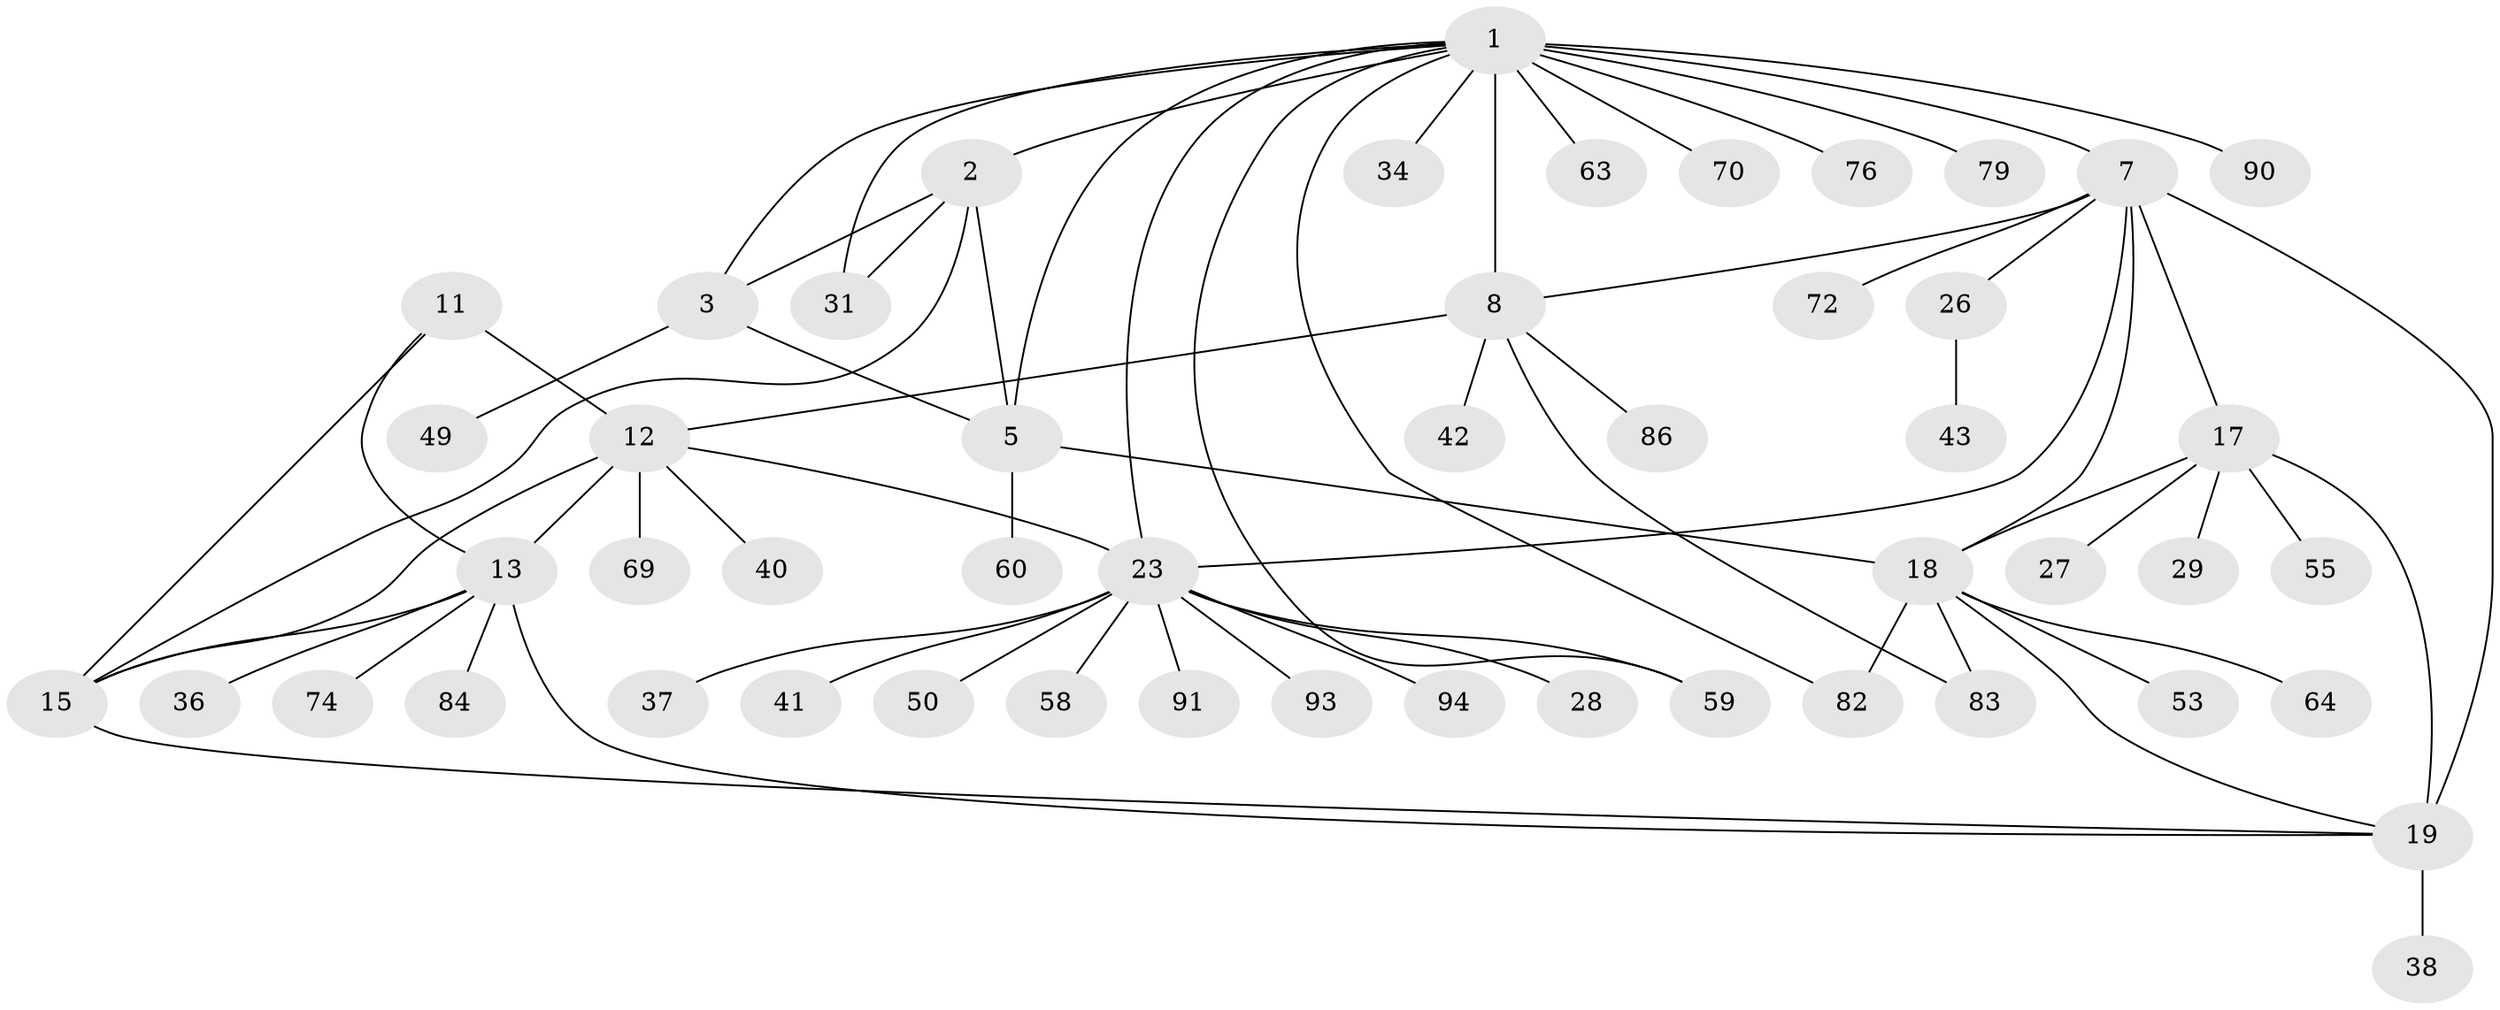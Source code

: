 // original degree distribution, {9: 0.03, 8: 0.05, 5: 0.04, 6: 0.05, 7: 0.05, 10: 0.03, 13: 0.01, 3: 0.02, 2: 0.13, 1: 0.59}
// Generated by graph-tools (version 1.1) at 2025/19/03/04/25 18:19:44]
// undirected, 50 vertices, 69 edges
graph export_dot {
graph [start="1"]
  node [color=gray90,style=filled];
  1 [super="+35+6"];
  2 [super="+30+4+66+80"];
  3;
  5;
  7 [super="+16+48+45"];
  8;
  11 [super="+56"];
  12 [super="+44+52+85+89+87+14"];
  13;
  15 [super="+71+73"];
  17;
  18;
  19 [super="+20+68"];
  23 [super="+25+24+88+57"];
  26 [super="+51"];
  27 [super="+62"];
  28;
  29;
  31 [super="+81"];
  34;
  36;
  37;
  38;
  40;
  41;
  42;
  43;
  49;
  50;
  53;
  55;
  58;
  59 [super="+95"];
  60;
  63;
  64;
  69;
  70;
  72;
  74;
  76;
  79;
  82;
  83;
  84;
  86;
  90;
  91;
  93;
  94;
  1 -- 2 [weight=2];
  1 -- 3;
  1 -- 5;
  1 -- 82;
  1 -- 59;
  1 -- 90;
  1 -- 76;
  1 -- 63;
  1 -- 79;
  1 -- 34;
  1 -- 23 [weight=3];
  1 -- 70;
  1 -- 7 [weight=4];
  1 -- 8 [weight=4];
  1 -- 31;
  2 -- 3 [weight=2];
  2 -- 5 [weight=2];
  2 -- 15;
  2 -- 31;
  3 -- 5;
  3 -- 49;
  5 -- 18;
  5 -- 60;
  7 -- 8;
  7 -- 72;
  7 -- 17;
  7 -- 18;
  7 -- 19 [weight=3];
  7 -- 23 [weight=3];
  7 -- 26;
  8 -- 42;
  8 -- 83;
  8 -- 86;
  8 -- 12;
  11 -- 12 [weight=2];
  11 -- 13;
  11 -- 15;
  12 -- 13 [weight=2];
  12 -- 15 [weight=2];
  12 -- 23;
  12 -- 69;
  12 -- 40;
  13 -- 15;
  13 -- 36;
  13 -- 74;
  13 -- 84;
  13 -- 19;
  15 -- 19;
  17 -- 18;
  17 -- 19 [weight=2];
  17 -- 27;
  17 -- 29;
  17 -- 55;
  18 -- 19 [weight=2];
  18 -- 53;
  18 -- 64;
  18 -- 82;
  18 -- 83;
  19 -- 38;
  23 -- 37;
  23 -- 41;
  23 -- 50;
  23 -- 59;
  23 -- 28;
  23 -- 93;
  23 -- 94;
  23 -- 58;
  23 -- 91;
  26 -- 43;
}
